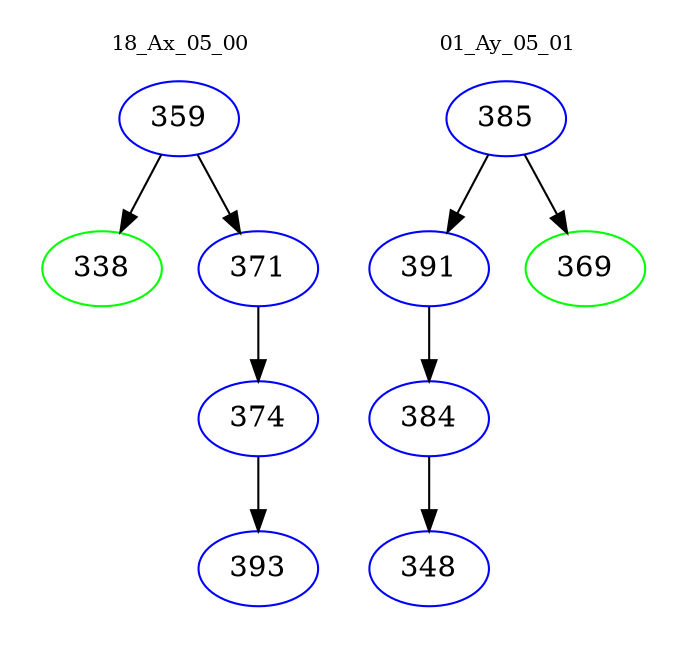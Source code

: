 digraph{
subgraph cluster_0 {
color = white
label = "18_Ax_05_00";
fontsize=10;
T0_359 [label="359", color="blue"]
T0_359 -> T0_338 [color="black"]
T0_338 [label="338", color="green"]
T0_359 -> T0_371 [color="black"]
T0_371 [label="371", color="blue"]
T0_371 -> T0_374 [color="black"]
T0_374 [label="374", color="blue"]
T0_374 -> T0_393 [color="black"]
T0_393 [label="393", color="blue"]
}
subgraph cluster_1 {
color = white
label = "01_Ay_05_01";
fontsize=10;
T1_385 [label="385", color="blue"]
T1_385 -> T1_391 [color="black"]
T1_391 [label="391", color="blue"]
T1_391 -> T1_384 [color="black"]
T1_384 [label="384", color="blue"]
T1_384 -> T1_348 [color="black"]
T1_348 [label="348", color="blue"]
T1_385 -> T1_369 [color="black"]
T1_369 [label="369", color="green"]
}
}
